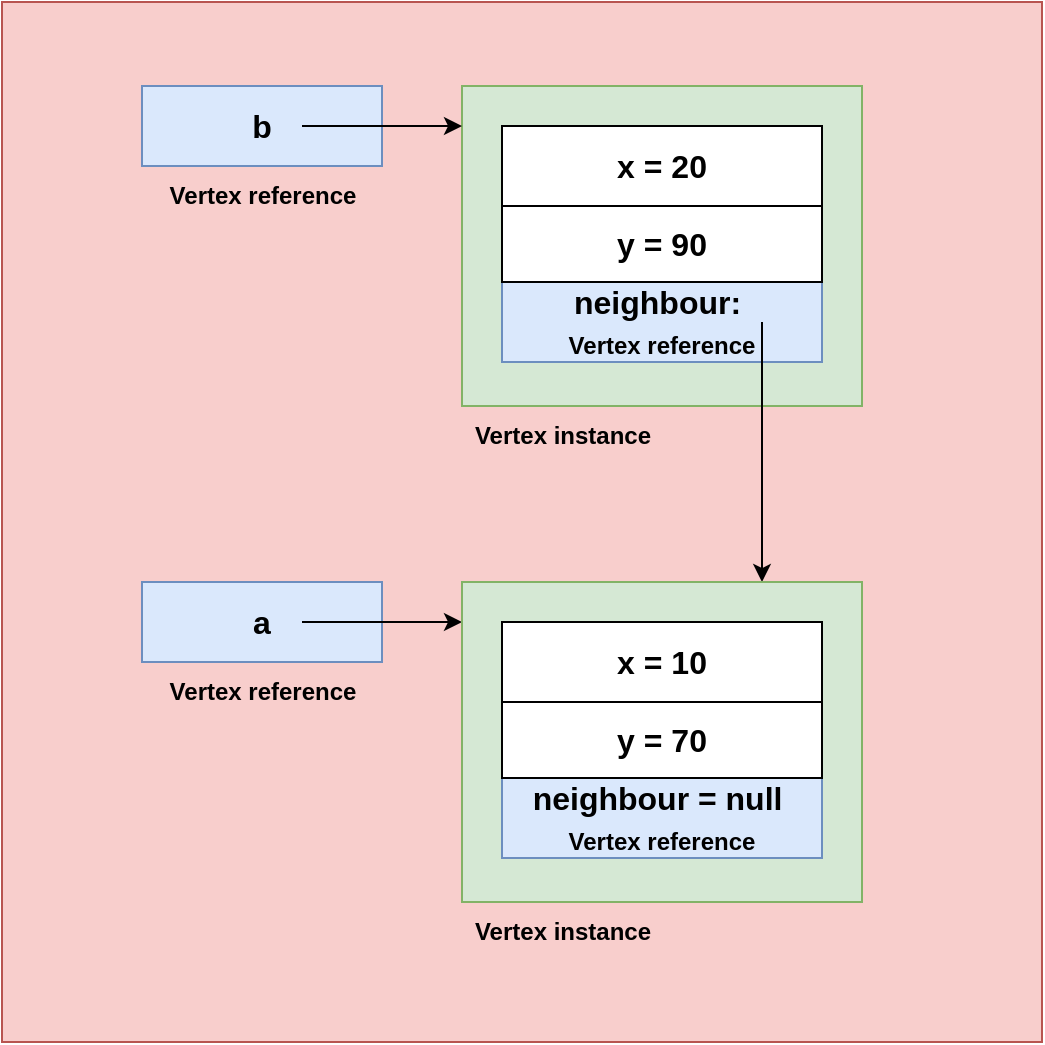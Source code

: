 <mxfile version="24.4.0" type="github">
  <diagram name="Page-1" id="-98pJoUqqj__4yH2-iSp">
    <mxGraphModel dx="1224" dy="713" grid="1" gridSize="10" guides="1" tooltips="1" connect="1" arrows="1" fold="1" page="1" pageScale="1" pageWidth="850" pageHeight="1100" math="0" shadow="0">
      <root>
        <mxCell id="0" />
        <mxCell id="1" parent="0" />
        <mxCell id="me1G7gAer3CvM7mz6-fR-60" value="" style="rounded=0;whiteSpace=wrap;html=1;fillColor=#f8cecc;strokeColor=#b85450;fontStyle=1" parent="1" vertex="1">
          <mxGeometry x="200" y="120" width="520" height="520" as="geometry" />
        </mxCell>
        <mxCell id="4dctXpntgjXw3aF1l8x9-22" value="" style="rounded=0;whiteSpace=wrap;html=1;fontSize=16;fillColor=#d5e8d4;strokeColor=#82b366;fontStyle=1" parent="1" vertex="1">
          <mxGeometry x="430" y="162" width="200" height="160" as="geometry" />
        </mxCell>
        <mxCell id="4dctXpntgjXw3aF1l8x9-23" value="b" style="rounded=0;whiteSpace=wrap;html=1;fontSize=16;fillColor=#dae8fc;strokeColor=#6c8ebf;fontStyle=1" parent="1" vertex="1">
          <mxGeometry x="270" y="162" width="120" height="40" as="geometry" />
        </mxCell>
        <mxCell id="4dctXpntgjXw3aF1l8x9-24" value="" style="endArrow=classic;html=1;rounded=0;fontSize=16;fontStyle=1" parent="1" edge="1">
          <mxGeometry width="50" height="50" relative="1" as="geometry">
            <mxPoint x="350" y="182" as="sourcePoint" />
            <mxPoint x="430" y="182" as="targetPoint" />
          </mxGeometry>
        </mxCell>
        <mxCell id="4dctXpntgjXw3aF1l8x9-25" value="x = 20" style="rounded=0;whiteSpace=wrap;html=1;fontSize=16;fontStyle=1" parent="1" vertex="1">
          <mxGeometry x="450" y="182" width="160" height="40" as="geometry" />
        </mxCell>
        <mxCell id="4dctXpntgjXw3aF1l8x9-26" value="neighbour:&amp;nbsp;&lt;div&gt;&lt;span style=&quot;font-size: 12px; text-wrap: nowrap;&quot;&gt;Vertex reference&lt;/span&gt;&lt;/div&gt;" style="rounded=0;whiteSpace=wrap;html=1;fontSize=16;fillColor=#dae8fc;strokeColor=#6c8ebf;fontStyle=1" parent="1" vertex="1">
          <mxGeometry x="450" y="260" width="160" height="40" as="geometry" />
        </mxCell>
        <mxCell id="4dctXpntgjXw3aF1l8x9-29" value="Vertex reference" style="text;html=1;align=center;verticalAlign=middle;resizable=0;points=[];autosize=1;strokeColor=none;fillColor=none;fontStyle=1" parent="1" vertex="1">
          <mxGeometry x="275" y="202" width="110" height="30" as="geometry" />
        </mxCell>
        <mxCell id="4dctXpntgjXw3aF1l8x9-35" value="Vertex instance" style="text;html=1;align=center;verticalAlign=middle;resizable=0;points=[];autosize=1;strokeColor=none;fillColor=none;fontStyle=1" parent="1" vertex="1">
          <mxGeometry x="425" y="322" width="110" height="30" as="geometry" />
        </mxCell>
        <mxCell id="YXLnYPh2qQ8F-7CPZx4I-1" value="a" style="rounded=0;whiteSpace=wrap;html=1;fontSize=16;fillColor=#dae8fc;strokeColor=#6c8ebf;fontStyle=1" vertex="1" parent="1">
          <mxGeometry x="270" y="410" width="120" height="40" as="geometry" />
        </mxCell>
        <mxCell id="YXLnYPh2qQ8F-7CPZx4I-2" value="" style="endArrow=classic;html=1;rounded=0;fontSize=16;fontStyle=1" edge="1" parent="1">
          <mxGeometry width="50" height="50" relative="1" as="geometry">
            <mxPoint x="350" y="430" as="sourcePoint" />
            <mxPoint x="430" y="430" as="targetPoint" />
          </mxGeometry>
        </mxCell>
        <mxCell id="YXLnYPh2qQ8F-7CPZx4I-3" value="Vertex&amp;nbsp;reference" style="text;html=1;align=center;verticalAlign=middle;resizable=0;points=[];autosize=1;strokeColor=none;fillColor=none;fontStyle=1" vertex="1" parent="1">
          <mxGeometry x="275" y="450" width="110" height="30" as="geometry" />
        </mxCell>
        <mxCell id="YXLnYPh2qQ8F-7CPZx4I-4" value="y = 90" style="rounded=0;whiteSpace=wrap;html=1;fontSize=16;fontStyle=1" vertex="1" parent="1">
          <mxGeometry x="450" y="222" width="160" height="38" as="geometry" />
        </mxCell>
        <mxCell id="YXLnYPh2qQ8F-7CPZx4I-5" value="" style="endArrow=classic;html=1;rounded=0;fontSize=16;fontStyle=1;entryX=0.75;entryY=0;entryDx=0;entryDy=0;" edge="1" parent="1" target="YXLnYPh2qQ8F-7CPZx4I-6">
          <mxGeometry width="50" height="50" relative="1" as="geometry">
            <mxPoint x="580" y="280" as="sourcePoint" />
            <mxPoint x="581" y="400" as="targetPoint" />
          </mxGeometry>
        </mxCell>
        <mxCell id="YXLnYPh2qQ8F-7CPZx4I-6" value="" style="rounded=0;whiteSpace=wrap;html=1;fontSize=16;fillColor=#d5e8d4;strokeColor=#82b366;fontStyle=1" vertex="1" parent="1">
          <mxGeometry x="430" y="410" width="200" height="160" as="geometry" />
        </mxCell>
        <mxCell id="YXLnYPh2qQ8F-7CPZx4I-7" value="x = 10" style="rounded=0;whiteSpace=wrap;html=1;fontSize=16;fontStyle=1" vertex="1" parent="1">
          <mxGeometry x="450" y="430" width="160" height="40" as="geometry" />
        </mxCell>
        <mxCell id="YXLnYPh2qQ8F-7CPZx4I-8" value="neighbour = null&amp;nbsp;&lt;div&gt;&lt;span style=&quot;font-size: 12px; text-wrap: nowrap;&quot;&gt;Vertex reference&lt;/span&gt;&lt;/div&gt;" style="rounded=0;whiteSpace=wrap;html=1;fontSize=16;fillColor=#dae8fc;strokeColor=#6c8ebf;fontStyle=1" vertex="1" parent="1">
          <mxGeometry x="450" y="508" width="160" height="40" as="geometry" />
        </mxCell>
        <mxCell id="YXLnYPh2qQ8F-7CPZx4I-9" value="Vertex instance" style="text;html=1;align=center;verticalAlign=middle;resizable=0;points=[];autosize=1;strokeColor=none;fillColor=none;fontStyle=1" vertex="1" parent="1">
          <mxGeometry x="425" y="570" width="110" height="30" as="geometry" />
        </mxCell>
        <mxCell id="YXLnYPh2qQ8F-7CPZx4I-10" value="y = 70" style="rounded=0;whiteSpace=wrap;html=1;fontSize=16;fontStyle=1" vertex="1" parent="1">
          <mxGeometry x="450" y="470" width="160" height="38" as="geometry" />
        </mxCell>
      </root>
    </mxGraphModel>
  </diagram>
</mxfile>
